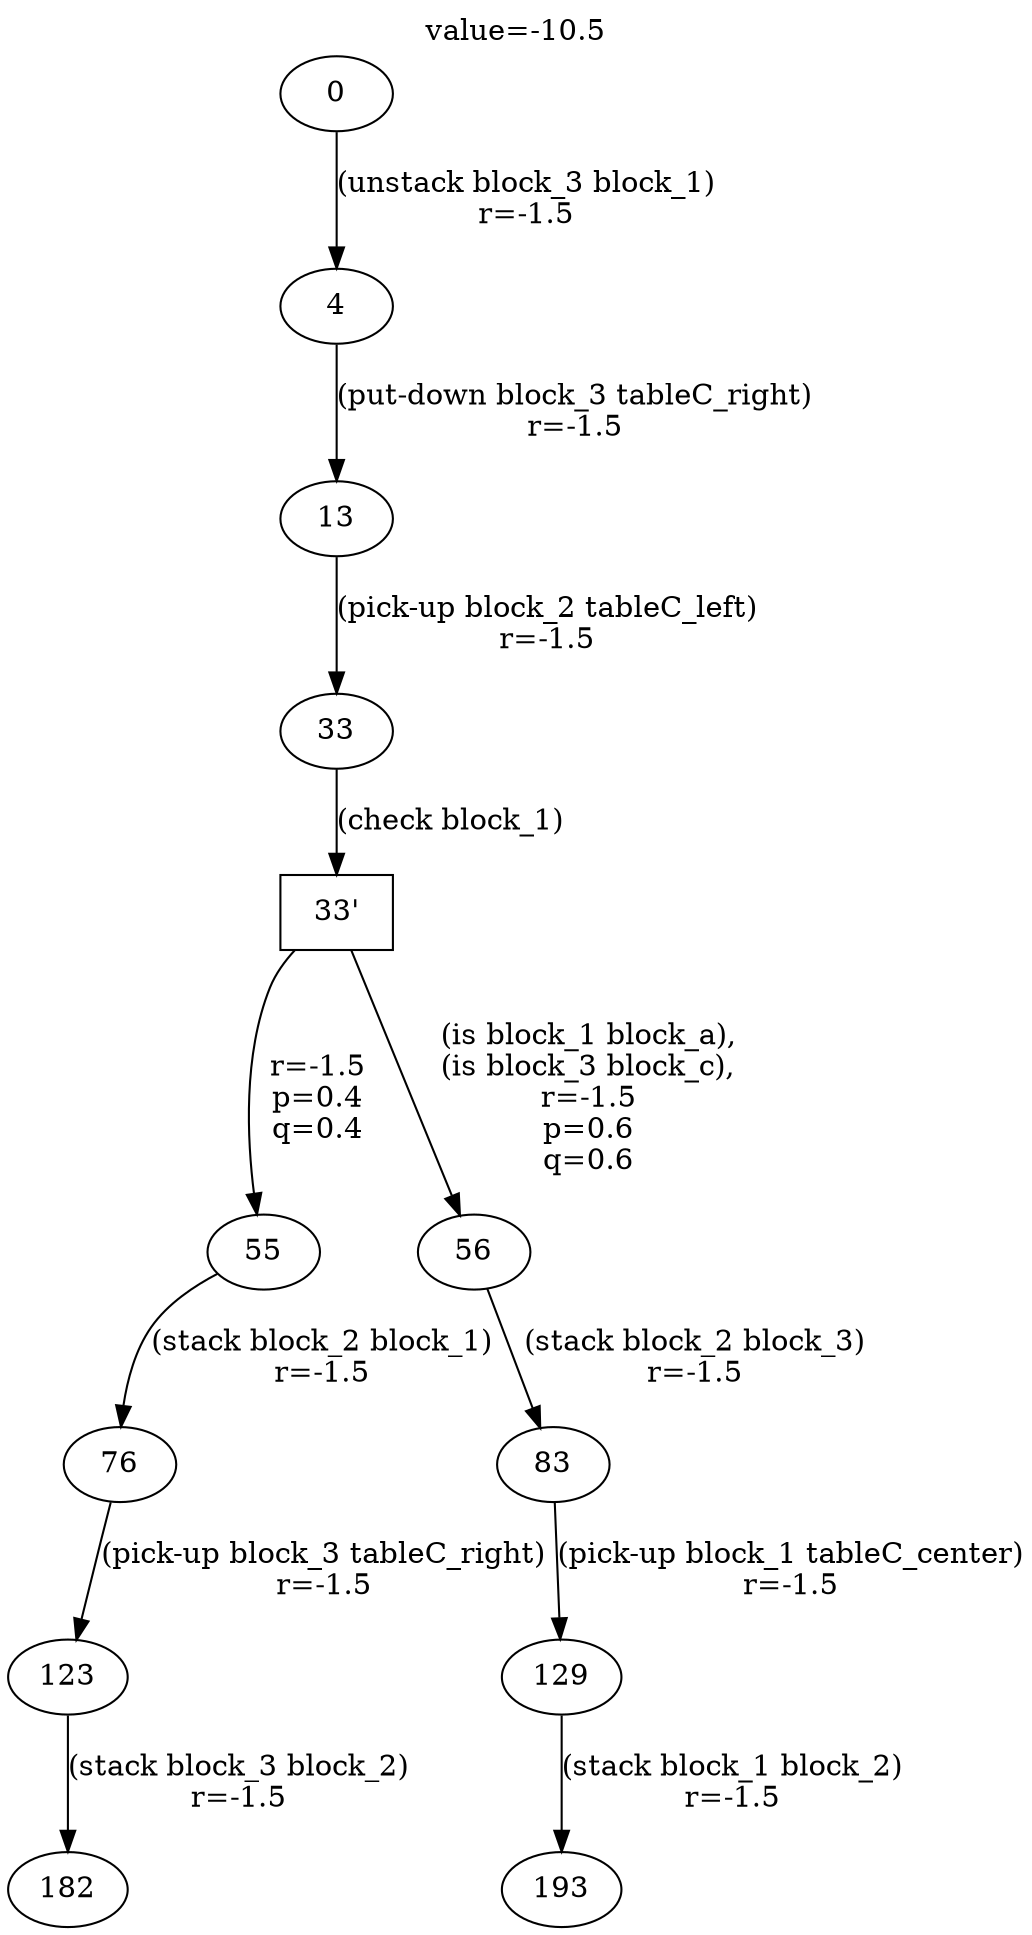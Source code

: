 digraph g{
label="value=-10.5"
labelloc=top
0->4 [ label="(unstack block_3 block_1)
r=-1.5" ];
4->13 [ label="(put-down block_3 tableC_right)
r=-1.5" ];
13->33 [ label="(pick-up block_2 tableC_left)
r=-1.5" ];
"33'" [ shape=box ] ;
33->"33'" [ label="(check block_1)" ];
"33'"->55 [ label="
r=-1.5
p=0.4
q=0.4" ];
55->76 [ label="(stack block_2 block_1)
r=-1.5" ];
76->123 [ label="(pick-up block_3 tableC_right)
r=-1.5" ];
123->182 [ label="(stack block_3 block_2)
r=-1.5" ];
"33'"->56 [ label="
(is block_1 block_a),
(is block_3 block_c),
r=-1.5
p=0.6
q=0.6" ];
56->83 [ label="(stack block_2 block_3)
r=-1.5" ];
83->129 [ label="(pick-up block_1 tableC_center)
r=-1.5" ];
129->193 [ label="(stack block_1 block_2)
r=-1.5" ];
}
